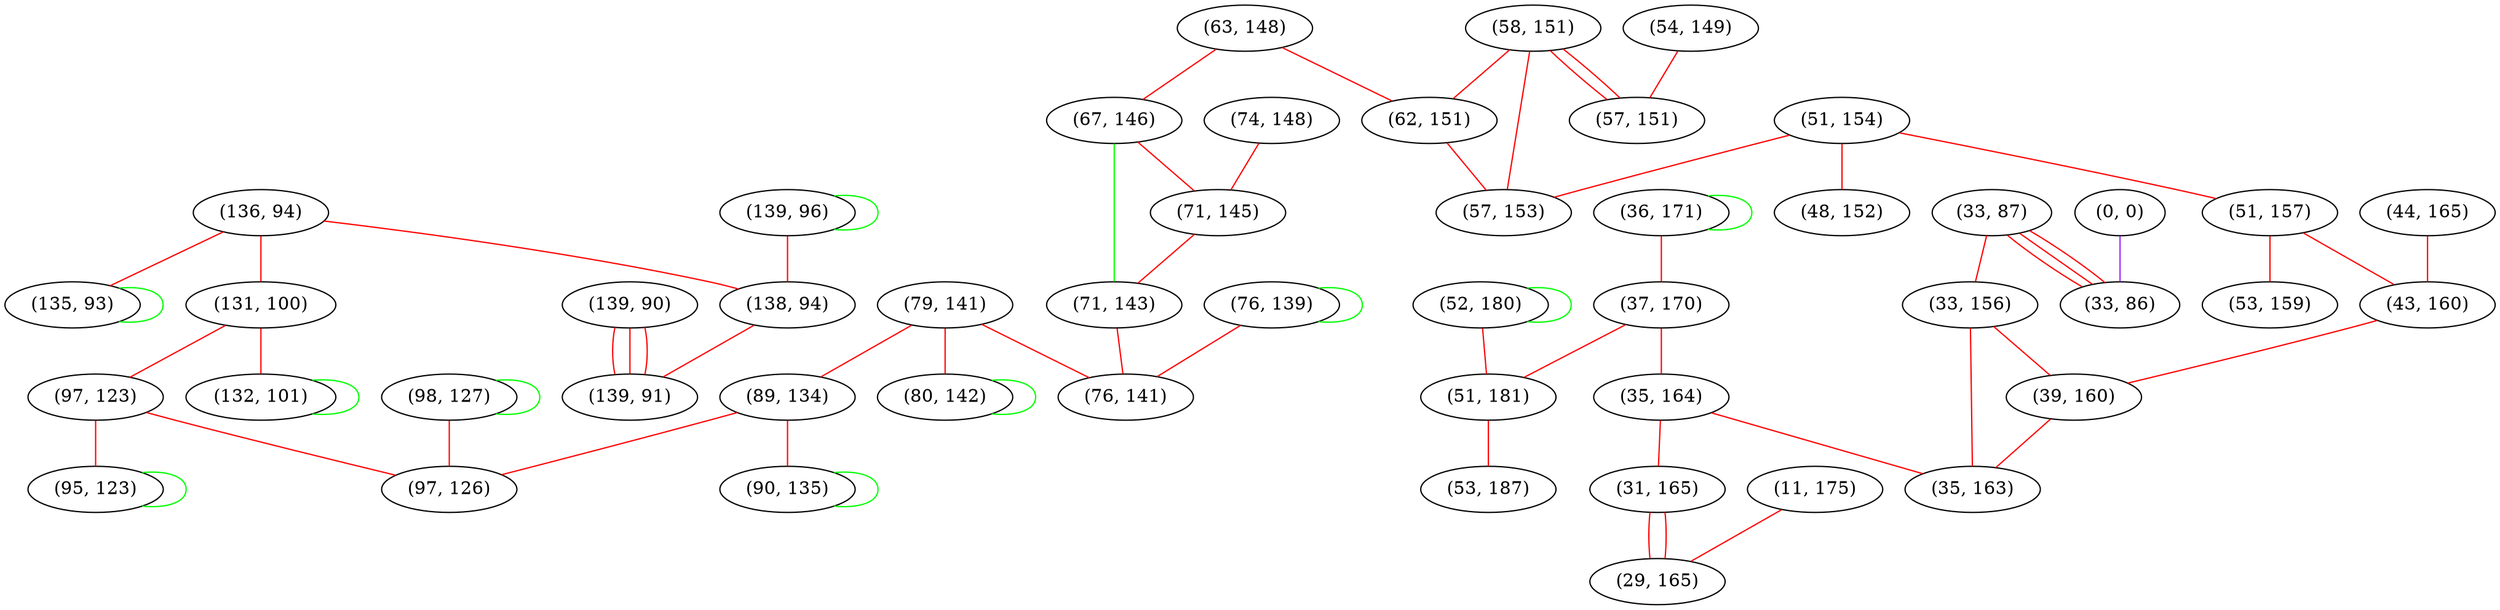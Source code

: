 graph "" {
"(98, 127)";
"(52, 180)";
"(44, 165)";
"(136, 94)";
"(139, 90)";
"(79, 141)";
"(76, 139)";
"(80, 142)";
"(63, 148)";
"(11, 175)";
"(131, 100)";
"(36, 171)";
"(37, 170)";
"(33, 87)";
"(58, 151)";
"(51, 154)";
"(97, 123)";
"(89, 134)";
"(0, 0)";
"(139, 96)";
"(67, 146)";
"(74, 148)";
"(71, 145)";
"(48, 152)";
"(35, 164)";
"(51, 181)";
"(31, 165)";
"(33, 86)";
"(51, 157)";
"(62, 151)";
"(43, 160)";
"(95, 123)";
"(53, 159)";
"(33, 156)";
"(39, 160)";
"(135, 93)";
"(29, 165)";
"(54, 149)";
"(71, 143)";
"(138, 94)";
"(35, 163)";
"(76, 141)";
"(97, 126)";
"(53, 187)";
"(57, 153)";
"(132, 101)";
"(139, 91)";
"(90, 135)";
"(57, 151)";
"(98, 127)" -- "(98, 127)"  [color=green, key=0, weight=2];
"(98, 127)" -- "(97, 126)"  [color=red, key=0, weight=1];
"(52, 180)" -- "(52, 180)"  [color=green, key=0, weight=2];
"(52, 180)" -- "(51, 181)"  [color=red, key=0, weight=1];
"(44, 165)" -- "(43, 160)"  [color=red, key=0, weight=1];
"(136, 94)" -- "(135, 93)"  [color=red, key=0, weight=1];
"(136, 94)" -- "(138, 94)"  [color=red, key=0, weight=1];
"(136, 94)" -- "(131, 100)"  [color=red, key=0, weight=1];
"(139, 90)" -- "(139, 91)"  [color=red, key=0, weight=1];
"(139, 90)" -- "(139, 91)"  [color=red, key=1, weight=1];
"(139, 90)" -- "(139, 91)"  [color=red, key=2, weight=1];
"(79, 141)" -- "(76, 141)"  [color=red, key=0, weight=1];
"(79, 141)" -- "(80, 142)"  [color=red, key=0, weight=1];
"(79, 141)" -- "(89, 134)"  [color=red, key=0, weight=1];
"(76, 139)" -- "(76, 141)"  [color=red, key=0, weight=1];
"(76, 139)" -- "(76, 139)"  [color=green, key=0, weight=2];
"(80, 142)" -- "(80, 142)"  [color=green, key=0, weight=2];
"(63, 148)" -- "(67, 146)"  [color=red, key=0, weight=1];
"(63, 148)" -- "(62, 151)"  [color=red, key=0, weight=1];
"(11, 175)" -- "(29, 165)"  [color=red, key=0, weight=1];
"(131, 100)" -- "(132, 101)"  [color=red, key=0, weight=1];
"(131, 100)" -- "(97, 123)"  [color=red, key=0, weight=1];
"(36, 171)" -- "(37, 170)"  [color=red, key=0, weight=1];
"(36, 171)" -- "(36, 171)"  [color=green, key=0, weight=2];
"(37, 170)" -- "(35, 164)"  [color=red, key=0, weight=1];
"(37, 170)" -- "(51, 181)"  [color=red, key=0, weight=1];
"(33, 87)" -- "(33, 86)"  [color=red, key=0, weight=1];
"(33, 87)" -- "(33, 86)"  [color=red, key=1, weight=1];
"(33, 87)" -- "(33, 86)"  [color=red, key=2, weight=1];
"(33, 87)" -- "(33, 156)"  [color=red, key=0, weight=1];
"(58, 151)" -- "(62, 151)"  [color=red, key=0, weight=1];
"(58, 151)" -- "(57, 153)"  [color=red, key=0, weight=1];
"(58, 151)" -- "(57, 151)"  [color=red, key=0, weight=1];
"(58, 151)" -- "(57, 151)"  [color=red, key=1, weight=1];
"(51, 154)" -- "(48, 152)"  [color=red, key=0, weight=1];
"(51, 154)" -- "(57, 153)"  [color=red, key=0, weight=1];
"(51, 154)" -- "(51, 157)"  [color=red, key=0, weight=1];
"(97, 123)" -- "(95, 123)"  [color=red, key=0, weight=1];
"(97, 123)" -- "(97, 126)"  [color=red, key=0, weight=1];
"(89, 134)" -- "(90, 135)"  [color=red, key=0, weight=1];
"(89, 134)" -- "(97, 126)"  [color=red, key=0, weight=1];
"(0, 0)" -- "(33, 86)"  [color=purple, key=0, weight=4];
"(139, 96)" -- "(139, 96)"  [color=green, key=0, weight=2];
"(139, 96)" -- "(138, 94)"  [color=red, key=0, weight=1];
"(67, 146)" -- "(71, 143)"  [color=green, key=0, weight=2];
"(67, 146)" -- "(71, 145)"  [color=red, key=0, weight=1];
"(74, 148)" -- "(71, 145)"  [color=red, key=0, weight=1];
"(71, 145)" -- "(71, 143)"  [color=red, key=0, weight=1];
"(35, 164)" -- "(31, 165)"  [color=red, key=0, weight=1];
"(35, 164)" -- "(35, 163)"  [color=red, key=0, weight=1];
"(51, 181)" -- "(53, 187)"  [color=red, key=0, weight=1];
"(31, 165)" -- "(29, 165)"  [color=red, key=0, weight=1];
"(31, 165)" -- "(29, 165)"  [color=red, key=1, weight=1];
"(51, 157)" -- "(43, 160)"  [color=red, key=0, weight=1];
"(51, 157)" -- "(53, 159)"  [color=red, key=0, weight=1];
"(62, 151)" -- "(57, 153)"  [color=red, key=0, weight=1];
"(43, 160)" -- "(39, 160)"  [color=red, key=0, weight=1];
"(95, 123)" -- "(95, 123)"  [color=green, key=0, weight=2];
"(33, 156)" -- "(39, 160)"  [color=red, key=0, weight=1];
"(33, 156)" -- "(35, 163)"  [color=red, key=0, weight=1];
"(39, 160)" -- "(35, 163)"  [color=red, key=0, weight=1];
"(135, 93)" -- "(135, 93)"  [color=green, key=0, weight=2];
"(54, 149)" -- "(57, 151)"  [color=red, key=0, weight=1];
"(71, 143)" -- "(76, 141)"  [color=red, key=0, weight=1];
"(138, 94)" -- "(139, 91)"  [color=red, key=0, weight=1];
"(132, 101)" -- "(132, 101)"  [color=green, key=0, weight=2];
"(90, 135)" -- "(90, 135)"  [color=green, key=0, weight=2];
}
